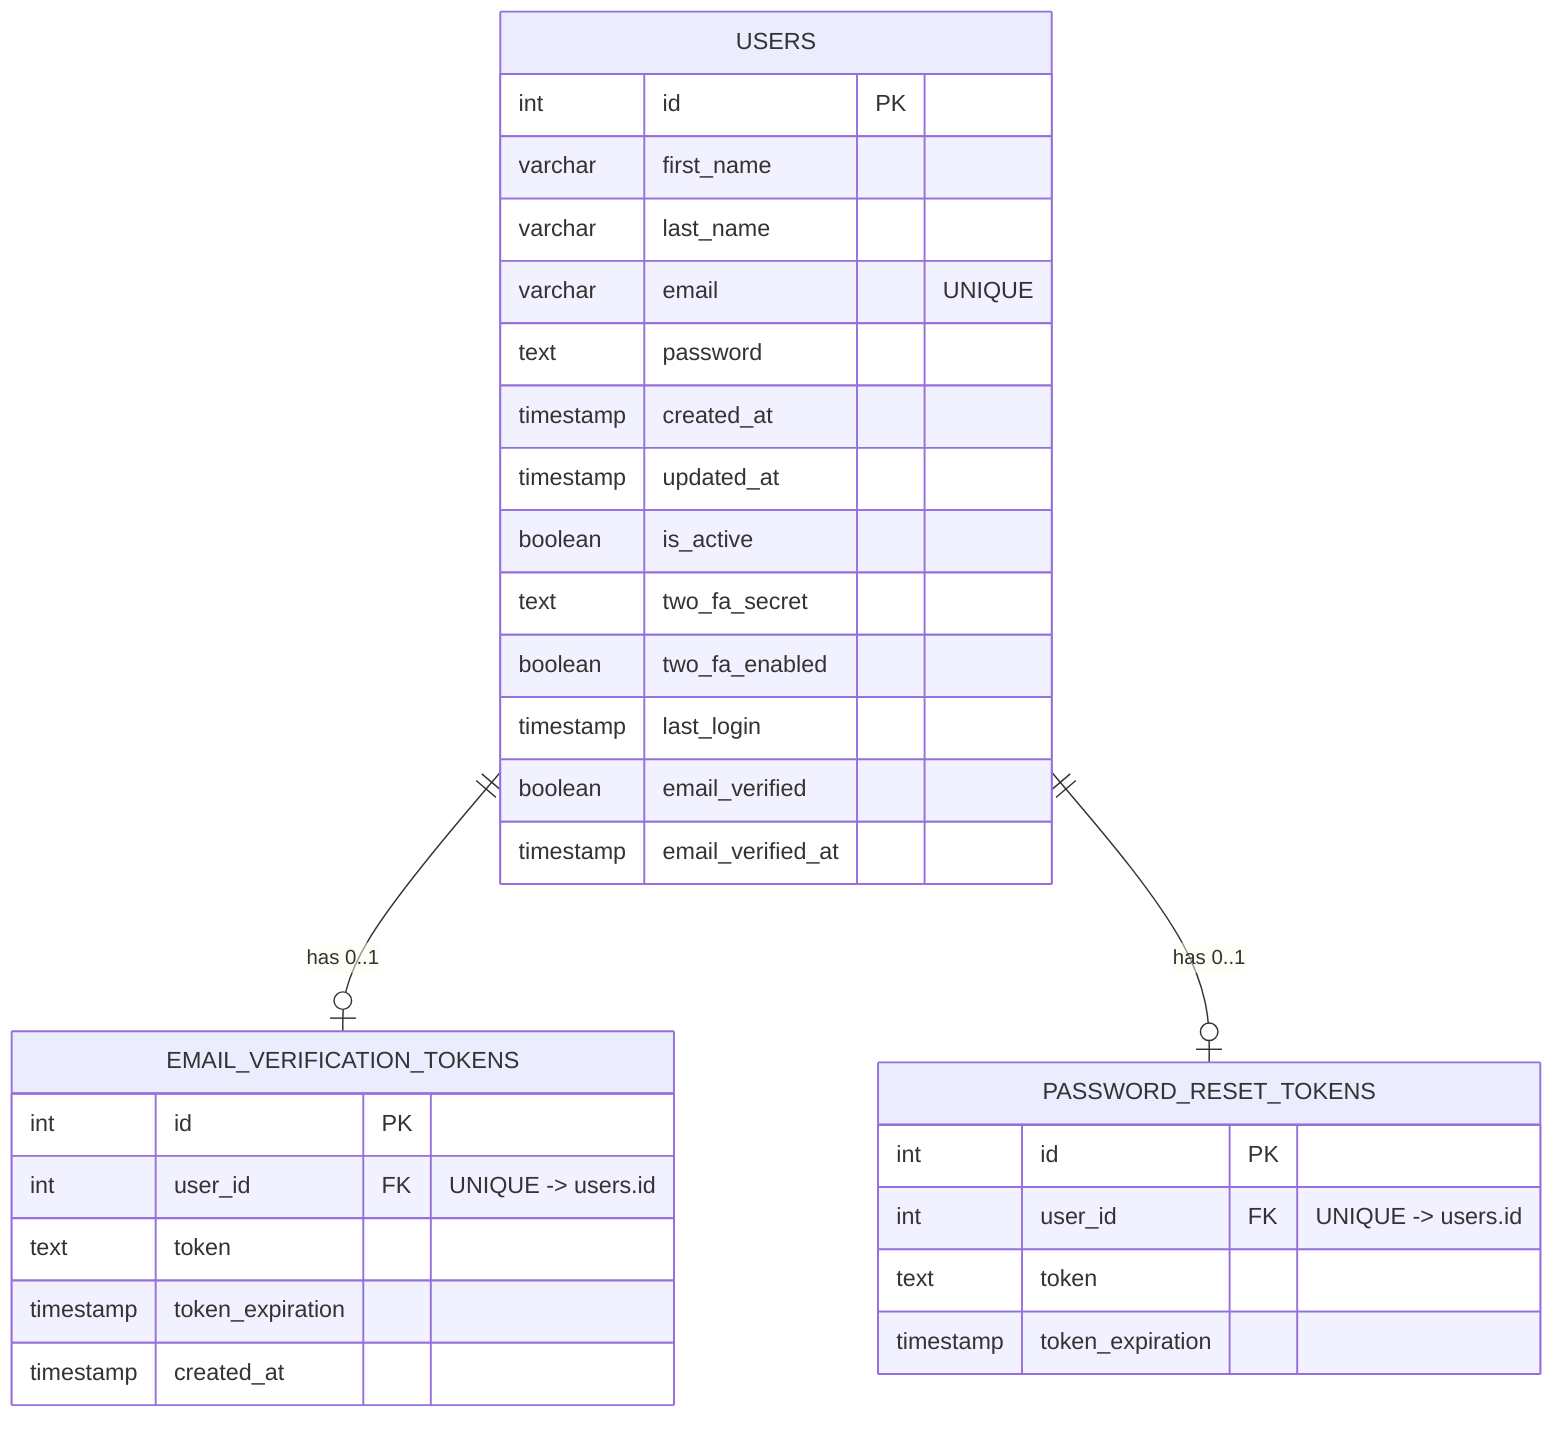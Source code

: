 erDiagram
  USERS ||--o| EMAIL_VERIFICATION_TOKENS : "has 0..1"
  USERS ||--o| PASSWORD_RESET_TOKENS     : "has 0..1"

  USERS {
    int      id PK
    varchar  first_name
    varchar  last_name
    varchar  email  "UNIQUE"
    text     password
    timestamp created_at
    timestamp updated_at
    boolean  is_active
    text     two_fa_secret
    boolean  two_fa_enabled
    timestamp last_login
    boolean  email_verified
    timestamp email_verified_at
  }

  EMAIL_VERIFICATION_TOKENS {
    int       id PK
    int       user_id FK "UNIQUE -> users.id"
    text      token
    timestamp token_expiration
    timestamp created_at
  }

  PASSWORD_RESET_TOKENS {
    int       id PK 
    int       user_id FK "UNIQUE -> users.id"
    text      token
    timestamp token_expiration
  }